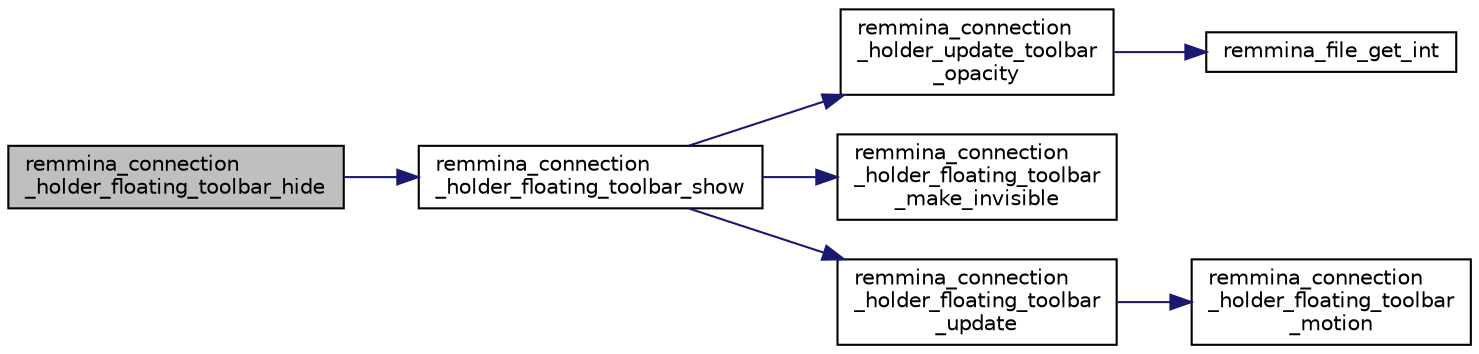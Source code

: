 digraph "remmina_connection_holder_floating_toolbar_hide"
{
  edge [fontname="Helvetica",fontsize="10",labelfontname="Helvetica",labelfontsize="10"];
  node [fontname="Helvetica",fontsize="10",shape=record];
  rankdir="LR";
  Node3715 [label="remmina_connection\l_holder_floating_toolbar_hide",height=0.2,width=0.4,color="black", fillcolor="grey75", style="filled", fontcolor="black"];
  Node3715 -> Node3716 [color="midnightblue",fontsize="10",style="solid",fontname="Helvetica"];
  Node3716 [label="remmina_connection\l_holder_floating_toolbar_show",height=0.2,width=0.4,color="black", fillcolor="white", style="filled",URL="$remmina__connection__window_8c.html#a147924e56eceebe1f61e47bf5af2218a"];
  Node3716 -> Node3717 [color="midnightblue",fontsize="10",style="solid",fontname="Helvetica"];
  Node3717 [label="remmina_connection\l_holder_update_toolbar\l_opacity",height=0.2,width=0.4,color="black", fillcolor="white", style="filled",URL="$remmina__connection__window_8c.html#aac6895538e595984302a03c07bc51fbe"];
  Node3717 -> Node3718 [color="midnightblue",fontsize="10",style="solid",fontname="Helvetica"];
  Node3718 [label="remmina_file_get_int",height=0.2,width=0.4,color="black", fillcolor="white", style="filled",URL="$remmina__file_8c.html#a4884356c195dcfb4ceacf641a1e74e66"];
  Node3716 -> Node3719 [color="midnightblue",fontsize="10",style="solid",fontname="Helvetica"];
  Node3719 [label="remmina_connection\l_holder_floating_toolbar\l_make_invisible",height=0.2,width=0.4,color="black", fillcolor="white", style="filled",URL="$remmina__connection__window_8c.html#af12f8b64866588b7b2360cbc2681ec40"];
  Node3716 -> Node3720 [color="midnightblue",fontsize="10",style="solid",fontname="Helvetica"];
  Node3720 [label="remmina_connection\l_holder_floating_toolbar\l_update",height=0.2,width=0.4,color="black", fillcolor="white", style="filled",URL="$remmina__connection__window_8c.html#a2b7b33331e6fe8c8c70be62038f9f5ea"];
  Node3720 -> Node3721 [color="midnightblue",fontsize="10",style="solid",fontname="Helvetica"];
  Node3721 [label="remmina_connection\l_holder_floating_toolbar\l_motion",height=0.2,width=0.4,color="black", fillcolor="white", style="filled",URL="$remmina__connection__window_8c.html#a0a92f6f998590a56e44964f0345f942b"];
}
